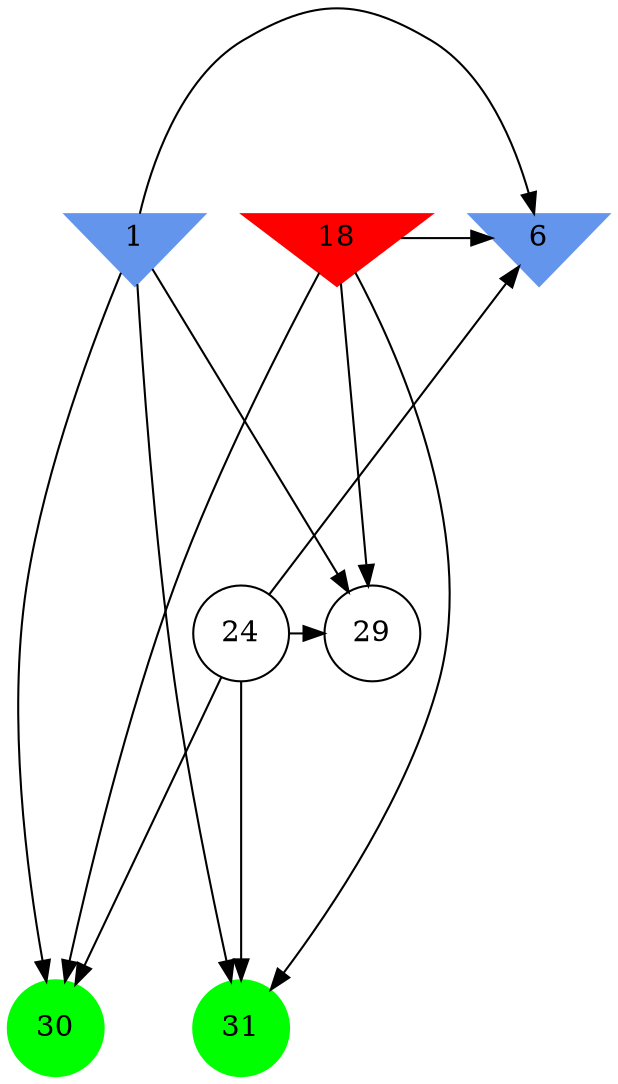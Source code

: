 digraph brain {
	ranksep=2.0;
	1 [shape=invtriangle,style=filled,color=cornflowerblue];
	6 [shape=invtriangle,style=filled,color=cornflowerblue];
	18 [shape=invtriangle,style=filled,color=red];
	24 [shape=circle,color=black];
	29 [shape=circle,color=black];
	30 [shape=circle,style=filled,color=green];
	31 [shape=circle,style=filled,color=green];
	18	->	31;
	18	->	29;
	18	->	30;
	18	->	6;
	24	->	31;
	24	->	29;
	24	->	30;
	24	->	6;
	1	->	31;
	1	->	29;
	1	->	30;
	1	->	6;
	{ rank=same; 1; 6; 18; }
	{ rank=same; 24; 29; }
	{ rank=same; 30; 31; }
}
